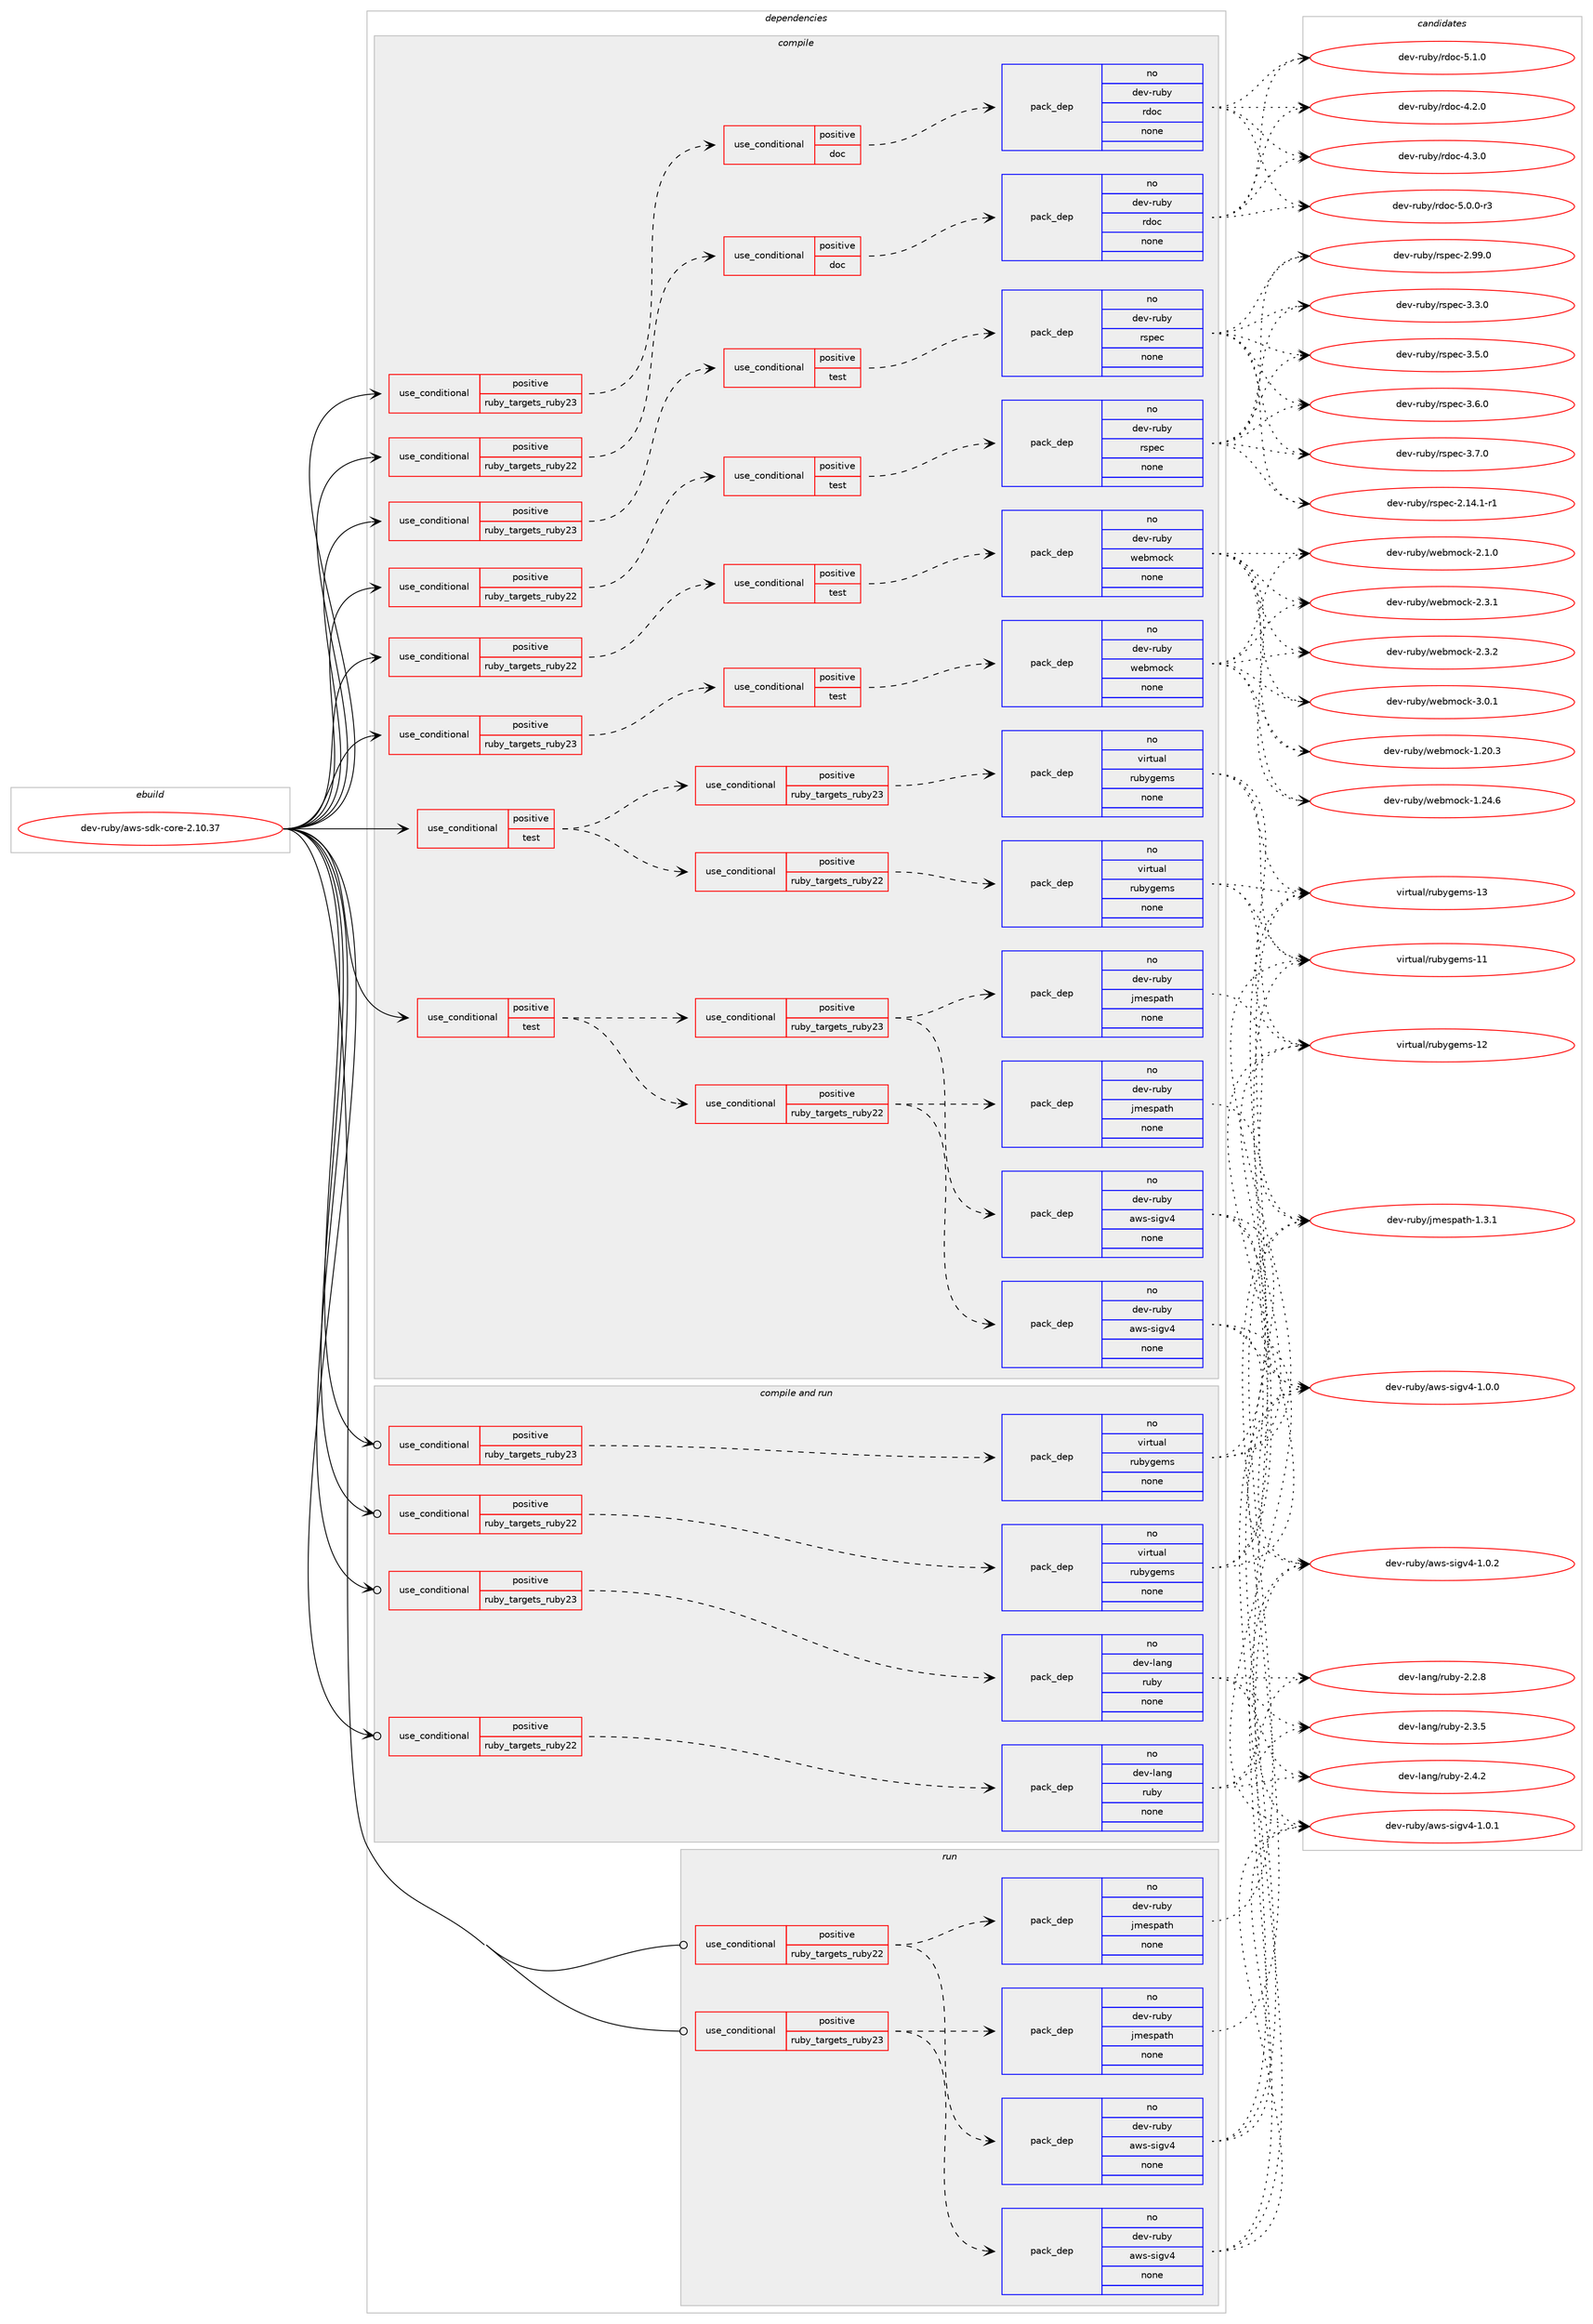 digraph prolog {

# *************
# Graph options
# *************

newrank=true;
concentrate=true;
compound=true;
graph [rankdir=LR,fontname=Helvetica,fontsize=10,ranksep=1.5];#, ranksep=2.5, nodesep=0.2];
edge  [arrowhead=vee];
node  [fontname=Helvetica,fontsize=10];

# **********
# The ebuild
# **********

subgraph cluster_leftcol {
color=gray;
rank=same;
label=<<i>ebuild</i>>;
id [label="dev-ruby/aws-sdk-core-2.10.37", color=red, width=4, href="../dev-ruby/aws-sdk-core-2.10.37.svg"];
}

# ****************
# The dependencies
# ****************

subgraph cluster_midcol {
color=gray;
label=<<i>dependencies</i>>;
subgraph cluster_compile {
fillcolor="#eeeeee";
style=filled;
label=<<i>compile</i>>;
subgraph cond52170 {
dependency229290 [label=<<TABLE BORDER="0" CELLBORDER="1" CELLSPACING="0" CELLPADDING="4"><TR><TD ROWSPAN="3" CELLPADDING="10">use_conditional</TD></TR><TR><TD>positive</TD></TR><TR><TD>ruby_targets_ruby22</TD></TR></TABLE>>, shape=none, color=red];
subgraph cond52171 {
dependency229291 [label=<<TABLE BORDER="0" CELLBORDER="1" CELLSPACING="0" CELLPADDING="4"><TR><TD ROWSPAN="3" CELLPADDING="10">use_conditional</TD></TR><TR><TD>positive</TD></TR><TR><TD>doc</TD></TR></TABLE>>, shape=none, color=red];
subgraph pack173046 {
dependency229292 [label=<<TABLE BORDER="0" CELLBORDER="1" CELLSPACING="0" CELLPADDING="4" WIDTH="220"><TR><TD ROWSPAN="6" CELLPADDING="30">pack_dep</TD></TR><TR><TD WIDTH="110">no</TD></TR><TR><TD>dev-ruby</TD></TR><TR><TD>rdoc</TD></TR><TR><TD>none</TD></TR><TR><TD></TD></TR></TABLE>>, shape=none, color=blue];
}
dependency229291:e -> dependency229292:w [weight=20,style="dashed",arrowhead="vee"];
}
dependency229290:e -> dependency229291:w [weight=20,style="dashed",arrowhead="vee"];
}
id:e -> dependency229290:w [weight=20,style="solid",arrowhead="vee"];
subgraph cond52172 {
dependency229293 [label=<<TABLE BORDER="0" CELLBORDER="1" CELLSPACING="0" CELLPADDING="4"><TR><TD ROWSPAN="3" CELLPADDING="10">use_conditional</TD></TR><TR><TD>positive</TD></TR><TR><TD>ruby_targets_ruby22</TD></TR></TABLE>>, shape=none, color=red];
subgraph cond52173 {
dependency229294 [label=<<TABLE BORDER="0" CELLBORDER="1" CELLSPACING="0" CELLPADDING="4"><TR><TD ROWSPAN="3" CELLPADDING="10">use_conditional</TD></TR><TR><TD>positive</TD></TR><TR><TD>test</TD></TR></TABLE>>, shape=none, color=red];
subgraph pack173047 {
dependency229295 [label=<<TABLE BORDER="0" CELLBORDER="1" CELLSPACING="0" CELLPADDING="4" WIDTH="220"><TR><TD ROWSPAN="6" CELLPADDING="30">pack_dep</TD></TR><TR><TD WIDTH="110">no</TD></TR><TR><TD>dev-ruby</TD></TR><TR><TD>rspec</TD></TR><TR><TD>none</TD></TR><TR><TD></TD></TR></TABLE>>, shape=none, color=blue];
}
dependency229294:e -> dependency229295:w [weight=20,style="dashed",arrowhead="vee"];
}
dependency229293:e -> dependency229294:w [weight=20,style="dashed",arrowhead="vee"];
}
id:e -> dependency229293:w [weight=20,style="solid",arrowhead="vee"];
subgraph cond52174 {
dependency229296 [label=<<TABLE BORDER="0" CELLBORDER="1" CELLSPACING="0" CELLPADDING="4"><TR><TD ROWSPAN="3" CELLPADDING="10">use_conditional</TD></TR><TR><TD>positive</TD></TR><TR><TD>ruby_targets_ruby22</TD></TR></TABLE>>, shape=none, color=red];
subgraph cond52175 {
dependency229297 [label=<<TABLE BORDER="0" CELLBORDER="1" CELLSPACING="0" CELLPADDING="4"><TR><TD ROWSPAN="3" CELLPADDING="10">use_conditional</TD></TR><TR><TD>positive</TD></TR><TR><TD>test</TD></TR></TABLE>>, shape=none, color=red];
subgraph pack173048 {
dependency229298 [label=<<TABLE BORDER="0" CELLBORDER="1" CELLSPACING="0" CELLPADDING="4" WIDTH="220"><TR><TD ROWSPAN="6" CELLPADDING="30">pack_dep</TD></TR><TR><TD WIDTH="110">no</TD></TR><TR><TD>dev-ruby</TD></TR><TR><TD>webmock</TD></TR><TR><TD>none</TD></TR><TR><TD></TD></TR></TABLE>>, shape=none, color=blue];
}
dependency229297:e -> dependency229298:w [weight=20,style="dashed",arrowhead="vee"];
}
dependency229296:e -> dependency229297:w [weight=20,style="dashed",arrowhead="vee"];
}
id:e -> dependency229296:w [weight=20,style="solid",arrowhead="vee"];
subgraph cond52176 {
dependency229299 [label=<<TABLE BORDER="0" CELLBORDER="1" CELLSPACING="0" CELLPADDING="4"><TR><TD ROWSPAN="3" CELLPADDING="10">use_conditional</TD></TR><TR><TD>positive</TD></TR><TR><TD>ruby_targets_ruby23</TD></TR></TABLE>>, shape=none, color=red];
subgraph cond52177 {
dependency229300 [label=<<TABLE BORDER="0" CELLBORDER="1" CELLSPACING="0" CELLPADDING="4"><TR><TD ROWSPAN="3" CELLPADDING="10">use_conditional</TD></TR><TR><TD>positive</TD></TR><TR><TD>doc</TD></TR></TABLE>>, shape=none, color=red];
subgraph pack173049 {
dependency229301 [label=<<TABLE BORDER="0" CELLBORDER="1" CELLSPACING="0" CELLPADDING="4" WIDTH="220"><TR><TD ROWSPAN="6" CELLPADDING="30">pack_dep</TD></TR><TR><TD WIDTH="110">no</TD></TR><TR><TD>dev-ruby</TD></TR><TR><TD>rdoc</TD></TR><TR><TD>none</TD></TR><TR><TD></TD></TR></TABLE>>, shape=none, color=blue];
}
dependency229300:e -> dependency229301:w [weight=20,style="dashed",arrowhead="vee"];
}
dependency229299:e -> dependency229300:w [weight=20,style="dashed",arrowhead="vee"];
}
id:e -> dependency229299:w [weight=20,style="solid",arrowhead="vee"];
subgraph cond52178 {
dependency229302 [label=<<TABLE BORDER="0" CELLBORDER="1" CELLSPACING="0" CELLPADDING="4"><TR><TD ROWSPAN="3" CELLPADDING="10">use_conditional</TD></TR><TR><TD>positive</TD></TR><TR><TD>ruby_targets_ruby23</TD></TR></TABLE>>, shape=none, color=red];
subgraph cond52179 {
dependency229303 [label=<<TABLE BORDER="0" CELLBORDER="1" CELLSPACING="0" CELLPADDING="4"><TR><TD ROWSPAN="3" CELLPADDING="10">use_conditional</TD></TR><TR><TD>positive</TD></TR><TR><TD>test</TD></TR></TABLE>>, shape=none, color=red];
subgraph pack173050 {
dependency229304 [label=<<TABLE BORDER="0" CELLBORDER="1" CELLSPACING="0" CELLPADDING="4" WIDTH="220"><TR><TD ROWSPAN="6" CELLPADDING="30">pack_dep</TD></TR><TR><TD WIDTH="110">no</TD></TR><TR><TD>dev-ruby</TD></TR><TR><TD>rspec</TD></TR><TR><TD>none</TD></TR><TR><TD></TD></TR></TABLE>>, shape=none, color=blue];
}
dependency229303:e -> dependency229304:w [weight=20,style="dashed",arrowhead="vee"];
}
dependency229302:e -> dependency229303:w [weight=20,style="dashed",arrowhead="vee"];
}
id:e -> dependency229302:w [weight=20,style="solid",arrowhead="vee"];
subgraph cond52180 {
dependency229305 [label=<<TABLE BORDER="0" CELLBORDER="1" CELLSPACING="0" CELLPADDING="4"><TR><TD ROWSPAN="3" CELLPADDING="10">use_conditional</TD></TR><TR><TD>positive</TD></TR><TR><TD>ruby_targets_ruby23</TD></TR></TABLE>>, shape=none, color=red];
subgraph cond52181 {
dependency229306 [label=<<TABLE BORDER="0" CELLBORDER="1" CELLSPACING="0" CELLPADDING="4"><TR><TD ROWSPAN="3" CELLPADDING="10">use_conditional</TD></TR><TR><TD>positive</TD></TR><TR><TD>test</TD></TR></TABLE>>, shape=none, color=red];
subgraph pack173051 {
dependency229307 [label=<<TABLE BORDER="0" CELLBORDER="1" CELLSPACING="0" CELLPADDING="4" WIDTH="220"><TR><TD ROWSPAN="6" CELLPADDING="30">pack_dep</TD></TR><TR><TD WIDTH="110">no</TD></TR><TR><TD>dev-ruby</TD></TR><TR><TD>webmock</TD></TR><TR><TD>none</TD></TR><TR><TD></TD></TR></TABLE>>, shape=none, color=blue];
}
dependency229306:e -> dependency229307:w [weight=20,style="dashed",arrowhead="vee"];
}
dependency229305:e -> dependency229306:w [weight=20,style="dashed",arrowhead="vee"];
}
id:e -> dependency229305:w [weight=20,style="solid",arrowhead="vee"];
subgraph cond52182 {
dependency229308 [label=<<TABLE BORDER="0" CELLBORDER="1" CELLSPACING="0" CELLPADDING="4"><TR><TD ROWSPAN="3" CELLPADDING="10">use_conditional</TD></TR><TR><TD>positive</TD></TR><TR><TD>test</TD></TR></TABLE>>, shape=none, color=red];
subgraph cond52183 {
dependency229309 [label=<<TABLE BORDER="0" CELLBORDER="1" CELLSPACING="0" CELLPADDING="4"><TR><TD ROWSPAN="3" CELLPADDING="10">use_conditional</TD></TR><TR><TD>positive</TD></TR><TR><TD>ruby_targets_ruby22</TD></TR></TABLE>>, shape=none, color=red];
subgraph pack173052 {
dependency229310 [label=<<TABLE BORDER="0" CELLBORDER="1" CELLSPACING="0" CELLPADDING="4" WIDTH="220"><TR><TD ROWSPAN="6" CELLPADDING="30">pack_dep</TD></TR><TR><TD WIDTH="110">no</TD></TR><TR><TD>dev-ruby</TD></TR><TR><TD>aws-sigv4</TD></TR><TR><TD>none</TD></TR><TR><TD></TD></TR></TABLE>>, shape=none, color=blue];
}
dependency229309:e -> dependency229310:w [weight=20,style="dashed",arrowhead="vee"];
subgraph pack173053 {
dependency229311 [label=<<TABLE BORDER="0" CELLBORDER="1" CELLSPACING="0" CELLPADDING="4" WIDTH="220"><TR><TD ROWSPAN="6" CELLPADDING="30">pack_dep</TD></TR><TR><TD WIDTH="110">no</TD></TR><TR><TD>dev-ruby</TD></TR><TR><TD>jmespath</TD></TR><TR><TD>none</TD></TR><TR><TD></TD></TR></TABLE>>, shape=none, color=blue];
}
dependency229309:e -> dependency229311:w [weight=20,style="dashed",arrowhead="vee"];
}
dependency229308:e -> dependency229309:w [weight=20,style="dashed",arrowhead="vee"];
subgraph cond52184 {
dependency229312 [label=<<TABLE BORDER="0" CELLBORDER="1" CELLSPACING="0" CELLPADDING="4"><TR><TD ROWSPAN="3" CELLPADDING="10">use_conditional</TD></TR><TR><TD>positive</TD></TR><TR><TD>ruby_targets_ruby23</TD></TR></TABLE>>, shape=none, color=red];
subgraph pack173054 {
dependency229313 [label=<<TABLE BORDER="0" CELLBORDER="1" CELLSPACING="0" CELLPADDING="4" WIDTH="220"><TR><TD ROWSPAN="6" CELLPADDING="30">pack_dep</TD></TR><TR><TD WIDTH="110">no</TD></TR><TR><TD>dev-ruby</TD></TR><TR><TD>aws-sigv4</TD></TR><TR><TD>none</TD></TR><TR><TD></TD></TR></TABLE>>, shape=none, color=blue];
}
dependency229312:e -> dependency229313:w [weight=20,style="dashed",arrowhead="vee"];
subgraph pack173055 {
dependency229314 [label=<<TABLE BORDER="0" CELLBORDER="1" CELLSPACING="0" CELLPADDING="4" WIDTH="220"><TR><TD ROWSPAN="6" CELLPADDING="30">pack_dep</TD></TR><TR><TD WIDTH="110">no</TD></TR><TR><TD>dev-ruby</TD></TR><TR><TD>jmespath</TD></TR><TR><TD>none</TD></TR><TR><TD></TD></TR></TABLE>>, shape=none, color=blue];
}
dependency229312:e -> dependency229314:w [weight=20,style="dashed",arrowhead="vee"];
}
dependency229308:e -> dependency229312:w [weight=20,style="dashed",arrowhead="vee"];
}
id:e -> dependency229308:w [weight=20,style="solid",arrowhead="vee"];
subgraph cond52185 {
dependency229315 [label=<<TABLE BORDER="0" CELLBORDER="1" CELLSPACING="0" CELLPADDING="4"><TR><TD ROWSPAN="3" CELLPADDING="10">use_conditional</TD></TR><TR><TD>positive</TD></TR><TR><TD>test</TD></TR></TABLE>>, shape=none, color=red];
subgraph cond52186 {
dependency229316 [label=<<TABLE BORDER="0" CELLBORDER="1" CELLSPACING="0" CELLPADDING="4"><TR><TD ROWSPAN="3" CELLPADDING="10">use_conditional</TD></TR><TR><TD>positive</TD></TR><TR><TD>ruby_targets_ruby22</TD></TR></TABLE>>, shape=none, color=red];
subgraph pack173056 {
dependency229317 [label=<<TABLE BORDER="0" CELLBORDER="1" CELLSPACING="0" CELLPADDING="4" WIDTH="220"><TR><TD ROWSPAN="6" CELLPADDING="30">pack_dep</TD></TR><TR><TD WIDTH="110">no</TD></TR><TR><TD>virtual</TD></TR><TR><TD>rubygems</TD></TR><TR><TD>none</TD></TR><TR><TD></TD></TR></TABLE>>, shape=none, color=blue];
}
dependency229316:e -> dependency229317:w [weight=20,style="dashed",arrowhead="vee"];
}
dependency229315:e -> dependency229316:w [weight=20,style="dashed",arrowhead="vee"];
subgraph cond52187 {
dependency229318 [label=<<TABLE BORDER="0" CELLBORDER="1" CELLSPACING="0" CELLPADDING="4"><TR><TD ROWSPAN="3" CELLPADDING="10">use_conditional</TD></TR><TR><TD>positive</TD></TR><TR><TD>ruby_targets_ruby23</TD></TR></TABLE>>, shape=none, color=red];
subgraph pack173057 {
dependency229319 [label=<<TABLE BORDER="0" CELLBORDER="1" CELLSPACING="0" CELLPADDING="4" WIDTH="220"><TR><TD ROWSPAN="6" CELLPADDING="30">pack_dep</TD></TR><TR><TD WIDTH="110">no</TD></TR><TR><TD>virtual</TD></TR><TR><TD>rubygems</TD></TR><TR><TD>none</TD></TR><TR><TD></TD></TR></TABLE>>, shape=none, color=blue];
}
dependency229318:e -> dependency229319:w [weight=20,style="dashed",arrowhead="vee"];
}
dependency229315:e -> dependency229318:w [weight=20,style="dashed",arrowhead="vee"];
}
id:e -> dependency229315:w [weight=20,style="solid",arrowhead="vee"];
}
subgraph cluster_compileandrun {
fillcolor="#eeeeee";
style=filled;
label=<<i>compile and run</i>>;
subgraph cond52188 {
dependency229320 [label=<<TABLE BORDER="0" CELLBORDER="1" CELLSPACING="0" CELLPADDING="4"><TR><TD ROWSPAN="3" CELLPADDING="10">use_conditional</TD></TR><TR><TD>positive</TD></TR><TR><TD>ruby_targets_ruby22</TD></TR></TABLE>>, shape=none, color=red];
subgraph pack173058 {
dependency229321 [label=<<TABLE BORDER="0" CELLBORDER="1" CELLSPACING="0" CELLPADDING="4" WIDTH="220"><TR><TD ROWSPAN="6" CELLPADDING="30">pack_dep</TD></TR><TR><TD WIDTH="110">no</TD></TR><TR><TD>dev-lang</TD></TR><TR><TD>ruby</TD></TR><TR><TD>none</TD></TR><TR><TD></TD></TR></TABLE>>, shape=none, color=blue];
}
dependency229320:e -> dependency229321:w [weight=20,style="dashed",arrowhead="vee"];
}
id:e -> dependency229320:w [weight=20,style="solid",arrowhead="odotvee"];
subgraph cond52189 {
dependency229322 [label=<<TABLE BORDER="0" CELLBORDER="1" CELLSPACING="0" CELLPADDING="4"><TR><TD ROWSPAN="3" CELLPADDING="10">use_conditional</TD></TR><TR><TD>positive</TD></TR><TR><TD>ruby_targets_ruby22</TD></TR></TABLE>>, shape=none, color=red];
subgraph pack173059 {
dependency229323 [label=<<TABLE BORDER="0" CELLBORDER="1" CELLSPACING="0" CELLPADDING="4" WIDTH="220"><TR><TD ROWSPAN="6" CELLPADDING="30">pack_dep</TD></TR><TR><TD WIDTH="110">no</TD></TR><TR><TD>virtual</TD></TR><TR><TD>rubygems</TD></TR><TR><TD>none</TD></TR><TR><TD></TD></TR></TABLE>>, shape=none, color=blue];
}
dependency229322:e -> dependency229323:w [weight=20,style="dashed",arrowhead="vee"];
}
id:e -> dependency229322:w [weight=20,style="solid",arrowhead="odotvee"];
subgraph cond52190 {
dependency229324 [label=<<TABLE BORDER="0" CELLBORDER="1" CELLSPACING="0" CELLPADDING="4"><TR><TD ROWSPAN="3" CELLPADDING="10">use_conditional</TD></TR><TR><TD>positive</TD></TR><TR><TD>ruby_targets_ruby23</TD></TR></TABLE>>, shape=none, color=red];
subgraph pack173060 {
dependency229325 [label=<<TABLE BORDER="0" CELLBORDER="1" CELLSPACING="0" CELLPADDING="4" WIDTH="220"><TR><TD ROWSPAN="6" CELLPADDING="30">pack_dep</TD></TR><TR><TD WIDTH="110">no</TD></TR><TR><TD>dev-lang</TD></TR><TR><TD>ruby</TD></TR><TR><TD>none</TD></TR><TR><TD></TD></TR></TABLE>>, shape=none, color=blue];
}
dependency229324:e -> dependency229325:w [weight=20,style="dashed",arrowhead="vee"];
}
id:e -> dependency229324:w [weight=20,style="solid",arrowhead="odotvee"];
subgraph cond52191 {
dependency229326 [label=<<TABLE BORDER="0" CELLBORDER="1" CELLSPACING="0" CELLPADDING="4"><TR><TD ROWSPAN="3" CELLPADDING="10">use_conditional</TD></TR><TR><TD>positive</TD></TR><TR><TD>ruby_targets_ruby23</TD></TR></TABLE>>, shape=none, color=red];
subgraph pack173061 {
dependency229327 [label=<<TABLE BORDER="0" CELLBORDER="1" CELLSPACING="0" CELLPADDING="4" WIDTH="220"><TR><TD ROWSPAN="6" CELLPADDING="30">pack_dep</TD></TR><TR><TD WIDTH="110">no</TD></TR><TR><TD>virtual</TD></TR><TR><TD>rubygems</TD></TR><TR><TD>none</TD></TR><TR><TD></TD></TR></TABLE>>, shape=none, color=blue];
}
dependency229326:e -> dependency229327:w [weight=20,style="dashed",arrowhead="vee"];
}
id:e -> dependency229326:w [weight=20,style="solid",arrowhead="odotvee"];
}
subgraph cluster_run {
fillcolor="#eeeeee";
style=filled;
label=<<i>run</i>>;
subgraph cond52192 {
dependency229328 [label=<<TABLE BORDER="0" CELLBORDER="1" CELLSPACING="0" CELLPADDING="4"><TR><TD ROWSPAN="3" CELLPADDING="10">use_conditional</TD></TR><TR><TD>positive</TD></TR><TR><TD>ruby_targets_ruby22</TD></TR></TABLE>>, shape=none, color=red];
subgraph pack173062 {
dependency229329 [label=<<TABLE BORDER="0" CELLBORDER="1" CELLSPACING="0" CELLPADDING="4" WIDTH="220"><TR><TD ROWSPAN="6" CELLPADDING="30">pack_dep</TD></TR><TR><TD WIDTH="110">no</TD></TR><TR><TD>dev-ruby</TD></TR><TR><TD>aws-sigv4</TD></TR><TR><TD>none</TD></TR><TR><TD></TD></TR></TABLE>>, shape=none, color=blue];
}
dependency229328:e -> dependency229329:w [weight=20,style="dashed",arrowhead="vee"];
subgraph pack173063 {
dependency229330 [label=<<TABLE BORDER="0" CELLBORDER="1" CELLSPACING="0" CELLPADDING="4" WIDTH="220"><TR><TD ROWSPAN="6" CELLPADDING="30">pack_dep</TD></TR><TR><TD WIDTH="110">no</TD></TR><TR><TD>dev-ruby</TD></TR><TR><TD>jmespath</TD></TR><TR><TD>none</TD></TR><TR><TD></TD></TR></TABLE>>, shape=none, color=blue];
}
dependency229328:e -> dependency229330:w [weight=20,style="dashed",arrowhead="vee"];
}
id:e -> dependency229328:w [weight=20,style="solid",arrowhead="odot"];
subgraph cond52193 {
dependency229331 [label=<<TABLE BORDER="0" CELLBORDER="1" CELLSPACING="0" CELLPADDING="4"><TR><TD ROWSPAN="3" CELLPADDING="10">use_conditional</TD></TR><TR><TD>positive</TD></TR><TR><TD>ruby_targets_ruby23</TD></TR></TABLE>>, shape=none, color=red];
subgraph pack173064 {
dependency229332 [label=<<TABLE BORDER="0" CELLBORDER="1" CELLSPACING="0" CELLPADDING="4" WIDTH="220"><TR><TD ROWSPAN="6" CELLPADDING="30">pack_dep</TD></TR><TR><TD WIDTH="110">no</TD></TR><TR><TD>dev-ruby</TD></TR><TR><TD>aws-sigv4</TD></TR><TR><TD>none</TD></TR><TR><TD></TD></TR></TABLE>>, shape=none, color=blue];
}
dependency229331:e -> dependency229332:w [weight=20,style="dashed",arrowhead="vee"];
subgraph pack173065 {
dependency229333 [label=<<TABLE BORDER="0" CELLBORDER="1" CELLSPACING="0" CELLPADDING="4" WIDTH="220"><TR><TD ROWSPAN="6" CELLPADDING="30">pack_dep</TD></TR><TR><TD WIDTH="110">no</TD></TR><TR><TD>dev-ruby</TD></TR><TR><TD>jmespath</TD></TR><TR><TD>none</TD></TR><TR><TD></TD></TR></TABLE>>, shape=none, color=blue];
}
dependency229331:e -> dependency229333:w [weight=20,style="dashed",arrowhead="vee"];
}
id:e -> dependency229331:w [weight=20,style="solid",arrowhead="odot"];
}
}

# **************
# The candidates
# **************

subgraph cluster_choices {
rank=same;
color=gray;
label=<<i>candidates</i>>;

subgraph choice173046 {
color=black;
nodesep=1;
choice10010111845114117981214711410011199455246504648 [label="dev-ruby/rdoc-4.2.0", color=red, width=4,href="../dev-ruby/rdoc-4.2.0.svg"];
choice10010111845114117981214711410011199455246514648 [label="dev-ruby/rdoc-4.3.0", color=red, width=4,href="../dev-ruby/rdoc-4.3.0.svg"];
choice100101118451141179812147114100111994553464846484511451 [label="dev-ruby/rdoc-5.0.0-r3", color=red, width=4,href="../dev-ruby/rdoc-5.0.0-r3.svg"];
choice10010111845114117981214711410011199455346494648 [label="dev-ruby/rdoc-5.1.0", color=red, width=4,href="../dev-ruby/rdoc-5.1.0.svg"];
dependency229292:e -> choice10010111845114117981214711410011199455246504648:w [style=dotted,weight="100"];
dependency229292:e -> choice10010111845114117981214711410011199455246514648:w [style=dotted,weight="100"];
dependency229292:e -> choice100101118451141179812147114100111994553464846484511451:w [style=dotted,weight="100"];
dependency229292:e -> choice10010111845114117981214711410011199455346494648:w [style=dotted,weight="100"];
}
subgraph choice173047 {
color=black;
nodesep=1;
choice10010111845114117981214711411511210199455046495246494511449 [label="dev-ruby/rspec-2.14.1-r1", color=red, width=4,href="../dev-ruby/rspec-2.14.1-r1.svg"];
choice1001011184511411798121471141151121019945504657574648 [label="dev-ruby/rspec-2.99.0", color=red, width=4,href="../dev-ruby/rspec-2.99.0.svg"];
choice10010111845114117981214711411511210199455146514648 [label="dev-ruby/rspec-3.3.0", color=red, width=4,href="../dev-ruby/rspec-3.3.0.svg"];
choice10010111845114117981214711411511210199455146534648 [label="dev-ruby/rspec-3.5.0", color=red, width=4,href="../dev-ruby/rspec-3.5.0.svg"];
choice10010111845114117981214711411511210199455146544648 [label="dev-ruby/rspec-3.6.0", color=red, width=4,href="../dev-ruby/rspec-3.6.0.svg"];
choice10010111845114117981214711411511210199455146554648 [label="dev-ruby/rspec-3.7.0", color=red, width=4,href="../dev-ruby/rspec-3.7.0.svg"];
dependency229295:e -> choice10010111845114117981214711411511210199455046495246494511449:w [style=dotted,weight="100"];
dependency229295:e -> choice1001011184511411798121471141151121019945504657574648:w [style=dotted,weight="100"];
dependency229295:e -> choice10010111845114117981214711411511210199455146514648:w [style=dotted,weight="100"];
dependency229295:e -> choice10010111845114117981214711411511210199455146534648:w [style=dotted,weight="100"];
dependency229295:e -> choice10010111845114117981214711411511210199455146544648:w [style=dotted,weight="100"];
dependency229295:e -> choice10010111845114117981214711411511210199455146554648:w [style=dotted,weight="100"];
}
subgraph choice173048 {
color=black;
nodesep=1;
choice100101118451141179812147119101981091119910745494650484651 [label="dev-ruby/webmock-1.20.3", color=red, width=4,href="../dev-ruby/webmock-1.20.3.svg"];
choice100101118451141179812147119101981091119910745494650524654 [label="dev-ruby/webmock-1.24.6", color=red, width=4,href="../dev-ruby/webmock-1.24.6.svg"];
choice1001011184511411798121471191019810911199107455046494648 [label="dev-ruby/webmock-2.1.0", color=red, width=4,href="../dev-ruby/webmock-2.1.0.svg"];
choice1001011184511411798121471191019810911199107455046514649 [label="dev-ruby/webmock-2.3.1", color=red, width=4,href="../dev-ruby/webmock-2.3.1.svg"];
choice1001011184511411798121471191019810911199107455046514650 [label="dev-ruby/webmock-2.3.2", color=red, width=4,href="../dev-ruby/webmock-2.3.2.svg"];
choice1001011184511411798121471191019810911199107455146484649 [label="dev-ruby/webmock-3.0.1", color=red, width=4,href="../dev-ruby/webmock-3.0.1.svg"];
dependency229298:e -> choice100101118451141179812147119101981091119910745494650484651:w [style=dotted,weight="100"];
dependency229298:e -> choice100101118451141179812147119101981091119910745494650524654:w [style=dotted,weight="100"];
dependency229298:e -> choice1001011184511411798121471191019810911199107455046494648:w [style=dotted,weight="100"];
dependency229298:e -> choice1001011184511411798121471191019810911199107455046514649:w [style=dotted,weight="100"];
dependency229298:e -> choice1001011184511411798121471191019810911199107455046514650:w [style=dotted,weight="100"];
dependency229298:e -> choice1001011184511411798121471191019810911199107455146484649:w [style=dotted,weight="100"];
}
subgraph choice173049 {
color=black;
nodesep=1;
choice10010111845114117981214711410011199455246504648 [label="dev-ruby/rdoc-4.2.0", color=red, width=4,href="../dev-ruby/rdoc-4.2.0.svg"];
choice10010111845114117981214711410011199455246514648 [label="dev-ruby/rdoc-4.3.0", color=red, width=4,href="../dev-ruby/rdoc-4.3.0.svg"];
choice100101118451141179812147114100111994553464846484511451 [label="dev-ruby/rdoc-5.0.0-r3", color=red, width=4,href="../dev-ruby/rdoc-5.0.0-r3.svg"];
choice10010111845114117981214711410011199455346494648 [label="dev-ruby/rdoc-5.1.0", color=red, width=4,href="../dev-ruby/rdoc-5.1.0.svg"];
dependency229301:e -> choice10010111845114117981214711410011199455246504648:w [style=dotted,weight="100"];
dependency229301:e -> choice10010111845114117981214711410011199455246514648:w [style=dotted,weight="100"];
dependency229301:e -> choice100101118451141179812147114100111994553464846484511451:w [style=dotted,weight="100"];
dependency229301:e -> choice10010111845114117981214711410011199455346494648:w [style=dotted,weight="100"];
}
subgraph choice173050 {
color=black;
nodesep=1;
choice10010111845114117981214711411511210199455046495246494511449 [label="dev-ruby/rspec-2.14.1-r1", color=red, width=4,href="../dev-ruby/rspec-2.14.1-r1.svg"];
choice1001011184511411798121471141151121019945504657574648 [label="dev-ruby/rspec-2.99.0", color=red, width=4,href="../dev-ruby/rspec-2.99.0.svg"];
choice10010111845114117981214711411511210199455146514648 [label="dev-ruby/rspec-3.3.0", color=red, width=4,href="../dev-ruby/rspec-3.3.0.svg"];
choice10010111845114117981214711411511210199455146534648 [label="dev-ruby/rspec-3.5.0", color=red, width=4,href="../dev-ruby/rspec-3.5.0.svg"];
choice10010111845114117981214711411511210199455146544648 [label="dev-ruby/rspec-3.6.0", color=red, width=4,href="../dev-ruby/rspec-3.6.0.svg"];
choice10010111845114117981214711411511210199455146554648 [label="dev-ruby/rspec-3.7.0", color=red, width=4,href="../dev-ruby/rspec-3.7.0.svg"];
dependency229304:e -> choice10010111845114117981214711411511210199455046495246494511449:w [style=dotted,weight="100"];
dependency229304:e -> choice1001011184511411798121471141151121019945504657574648:w [style=dotted,weight="100"];
dependency229304:e -> choice10010111845114117981214711411511210199455146514648:w [style=dotted,weight="100"];
dependency229304:e -> choice10010111845114117981214711411511210199455146534648:w [style=dotted,weight="100"];
dependency229304:e -> choice10010111845114117981214711411511210199455146544648:w [style=dotted,weight="100"];
dependency229304:e -> choice10010111845114117981214711411511210199455146554648:w [style=dotted,weight="100"];
}
subgraph choice173051 {
color=black;
nodesep=1;
choice100101118451141179812147119101981091119910745494650484651 [label="dev-ruby/webmock-1.20.3", color=red, width=4,href="../dev-ruby/webmock-1.20.3.svg"];
choice100101118451141179812147119101981091119910745494650524654 [label="dev-ruby/webmock-1.24.6", color=red, width=4,href="../dev-ruby/webmock-1.24.6.svg"];
choice1001011184511411798121471191019810911199107455046494648 [label="dev-ruby/webmock-2.1.0", color=red, width=4,href="../dev-ruby/webmock-2.1.0.svg"];
choice1001011184511411798121471191019810911199107455046514649 [label="dev-ruby/webmock-2.3.1", color=red, width=4,href="../dev-ruby/webmock-2.3.1.svg"];
choice1001011184511411798121471191019810911199107455046514650 [label="dev-ruby/webmock-2.3.2", color=red, width=4,href="../dev-ruby/webmock-2.3.2.svg"];
choice1001011184511411798121471191019810911199107455146484649 [label="dev-ruby/webmock-3.0.1", color=red, width=4,href="../dev-ruby/webmock-3.0.1.svg"];
dependency229307:e -> choice100101118451141179812147119101981091119910745494650484651:w [style=dotted,weight="100"];
dependency229307:e -> choice100101118451141179812147119101981091119910745494650524654:w [style=dotted,weight="100"];
dependency229307:e -> choice1001011184511411798121471191019810911199107455046494648:w [style=dotted,weight="100"];
dependency229307:e -> choice1001011184511411798121471191019810911199107455046514649:w [style=dotted,weight="100"];
dependency229307:e -> choice1001011184511411798121471191019810911199107455046514650:w [style=dotted,weight="100"];
dependency229307:e -> choice1001011184511411798121471191019810911199107455146484649:w [style=dotted,weight="100"];
}
subgraph choice173052 {
color=black;
nodesep=1;
choice100101118451141179812147971191154511510510311852454946484648 [label="dev-ruby/aws-sigv4-1.0.0", color=red, width=4,href="../dev-ruby/aws-sigv4-1.0.0.svg"];
choice100101118451141179812147971191154511510510311852454946484649 [label="dev-ruby/aws-sigv4-1.0.1", color=red, width=4,href="../dev-ruby/aws-sigv4-1.0.1.svg"];
choice100101118451141179812147971191154511510510311852454946484650 [label="dev-ruby/aws-sigv4-1.0.2", color=red, width=4,href="../dev-ruby/aws-sigv4-1.0.2.svg"];
dependency229310:e -> choice100101118451141179812147971191154511510510311852454946484648:w [style=dotted,weight="100"];
dependency229310:e -> choice100101118451141179812147971191154511510510311852454946484649:w [style=dotted,weight="100"];
dependency229310:e -> choice100101118451141179812147971191154511510510311852454946484650:w [style=dotted,weight="100"];
}
subgraph choice173053 {
color=black;
nodesep=1;
choice10010111845114117981214710610910111511297116104454946514649 [label="dev-ruby/jmespath-1.3.1", color=red, width=4,href="../dev-ruby/jmespath-1.3.1.svg"];
dependency229311:e -> choice10010111845114117981214710610910111511297116104454946514649:w [style=dotted,weight="100"];
}
subgraph choice173054 {
color=black;
nodesep=1;
choice100101118451141179812147971191154511510510311852454946484648 [label="dev-ruby/aws-sigv4-1.0.0", color=red, width=4,href="../dev-ruby/aws-sigv4-1.0.0.svg"];
choice100101118451141179812147971191154511510510311852454946484649 [label="dev-ruby/aws-sigv4-1.0.1", color=red, width=4,href="../dev-ruby/aws-sigv4-1.0.1.svg"];
choice100101118451141179812147971191154511510510311852454946484650 [label="dev-ruby/aws-sigv4-1.0.2", color=red, width=4,href="../dev-ruby/aws-sigv4-1.0.2.svg"];
dependency229313:e -> choice100101118451141179812147971191154511510510311852454946484648:w [style=dotted,weight="100"];
dependency229313:e -> choice100101118451141179812147971191154511510510311852454946484649:w [style=dotted,weight="100"];
dependency229313:e -> choice100101118451141179812147971191154511510510311852454946484650:w [style=dotted,weight="100"];
}
subgraph choice173055 {
color=black;
nodesep=1;
choice10010111845114117981214710610910111511297116104454946514649 [label="dev-ruby/jmespath-1.3.1", color=red, width=4,href="../dev-ruby/jmespath-1.3.1.svg"];
dependency229314:e -> choice10010111845114117981214710610910111511297116104454946514649:w [style=dotted,weight="100"];
}
subgraph choice173056 {
color=black;
nodesep=1;
choice118105114116117971084711411798121103101109115454949 [label="virtual/rubygems-11", color=red, width=4,href="../virtual/rubygems-11.svg"];
choice118105114116117971084711411798121103101109115454950 [label="virtual/rubygems-12", color=red, width=4,href="../virtual/rubygems-12.svg"];
choice118105114116117971084711411798121103101109115454951 [label="virtual/rubygems-13", color=red, width=4,href="../virtual/rubygems-13.svg"];
dependency229317:e -> choice118105114116117971084711411798121103101109115454949:w [style=dotted,weight="100"];
dependency229317:e -> choice118105114116117971084711411798121103101109115454950:w [style=dotted,weight="100"];
dependency229317:e -> choice118105114116117971084711411798121103101109115454951:w [style=dotted,weight="100"];
}
subgraph choice173057 {
color=black;
nodesep=1;
choice118105114116117971084711411798121103101109115454949 [label="virtual/rubygems-11", color=red, width=4,href="../virtual/rubygems-11.svg"];
choice118105114116117971084711411798121103101109115454950 [label="virtual/rubygems-12", color=red, width=4,href="../virtual/rubygems-12.svg"];
choice118105114116117971084711411798121103101109115454951 [label="virtual/rubygems-13", color=red, width=4,href="../virtual/rubygems-13.svg"];
dependency229319:e -> choice118105114116117971084711411798121103101109115454949:w [style=dotted,weight="100"];
dependency229319:e -> choice118105114116117971084711411798121103101109115454950:w [style=dotted,weight="100"];
dependency229319:e -> choice118105114116117971084711411798121103101109115454951:w [style=dotted,weight="100"];
}
subgraph choice173058 {
color=black;
nodesep=1;
choice10010111845108971101034711411798121455046504656 [label="dev-lang/ruby-2.2.8", color=red, width=4,href="../dev-lang/ruby-2.2.8.svg"];
choice10010111845108971101034711411798121455046514653 [label="dev-lang/ruby-2.3.5", color=red, width=4,href="../dev-lang/ruby-2.3.5.svg"];
choice10010111845108971101034711411798121455046524650 [label="dev-lang/ruby-2.4.2", color=red, width=4,href="../dev-lang/ruby-2.4.2.svg"];
dependency229321:e -> choice10010111845108971101034711411798121455046504656:w [style=dotted,weight="100"];
dependency229321:e -> choice10010111845108971101034711411798121455046514653:w [style=dotted,weight="100"];
dependency229321:e -> choice10010111845108971101034711411798121455046524650:w [style=dotted,weight="100"];
}
subgraph choice173059 {
color=black;
nodesep=1;
choice118105114116117971084711411798121103101109115454949 [label="virtual/rubygems-11", color=red, width=4,href="../virtual/rubygems-11.svg"];
choice118105114116117971084711411798121103101109115454950 [label="virtual/rubygems-12", color=red, width=4,href="../virtual/rubygems-12.svg"];
choice118105114116117971084711411798121103101109115454951 [label="virtual/rubygems-13", color=red, width=4,href="../virtual/rubygems-13.svg"];
dependency229323:e -> choice118105114116117971084711411798121103101109115454949:w [style=dotted,weight="100"];
dependency229323:e -> choice118105114116117971084711411798121103101109115454950:w [style=dotted,weight="100"];
dependency229323:e -> choice118105114116117971084711411798121103101109115454951:w [style=dotted,weight="100"];
}
subgraph choice173060 {
color=black;
nodesep=1;
choice10010111845108971101034711411798121455046504656 [label="dev-lang/ruby-2.2.8", color=red, width=4,href="../dev-lang/ruby-2.2.8.svg"];
choice10010111845108971101034711411798121455046514653 [label="dev-lang/ruby-2.3.5", color=red, width=4,href="../dev-lang/ruby-2.3.5.svg"];
choice10010111845108971101034711411798121455046524650 [label="dev-lang/ruby-2.4.2", color=red, width=4,href="../dev-lang/ruby-2.4.2.svg"];
dependency229325:e -> choice10010111845108971101034711411798121455046504656:w [style=dotted,weight="100"];
dependency229325:e -> choice10010111845108971101034711411798121455046514653:w [style=dotted,weight="100"];
dependency229325:e -> choice10010111845108971101034711411798121455046524650:w [style=dotted,weight="100"];
}
subgraph choice173061 {
color=black;
nodesep=1;
choice118105114116117971084711411798121103101109115454949 [label="virtual/rubygems-11", color=red, width=4,href="../virtual/rubygems-11.svg"];
choice118105114116117971084711411798121103101109115454950 [label="virtual/rubygems-12", color=red, width=4,href="../virtual/rubygems-12.svg"];
choice118105114116117971084711411798121103101109115454951 [label="virtual/rubygems-13", color=red, width=4,href="../virtual/rubygems-13.svg"];
dependency229327:e -> choice118105114116117971084711411798121103101109115454949:w [style=dotted,weight="100"];
dependency229327:e -> choice118105114116117971084711411798121103101109115454950:w [style=dotted,weight="100"];
dependency229327:e -> choice118105114116117971084711411798121103101109115454951:w [style=dotted,weight="100"];
}
subgraph choice173062 {
color=black;
nodesep=1;
choice100101118451141179812147971191154511510510311852454946484648 [label="dev-ruby/aws-sigv4-1.0.0", color=red, width=4,href="../dev-ruby/aws-sigv4-1.0.0.svg"];
choice100101118451141179812147971191154511510510311852454946484649 [label="dev-ruby/aws-sigv4-1.0.1", color=red, width=4,href="../dev-ruby/aws-sigv4-1.0.1.svg"];
choice100101118451141179812147971191154511510510311852454946484650 [label="dev-ruby/aws-sigv4-1.0.2", color=red, width=4,href="../dev-ruby/aws-sigv4-1.0.2.svg"];
dependency229329:e -> choice100101118451141179812147971191154511510510311852454946484648:w [style=dotted,weight="100"];
dependency229329:e -> choice100101118451141179812147971191154511510510311852454946484649:w [style=dotted,weight="100"];
dependency229329:e -> choice100101118451141179812147971191154511510510311852454946484650:w [style=dotted,weight="100"];
}
subgraph choice173063 {
color=black;
nodesep=1;
choice10010111845114117981214710610910111511297116104454946514649 [label="dev-ruby/jmespath-1.3.1", color=red, width=4,href="../dev-ruby/jmespath-1.3.1.svg"];
dependency229330:e -> choice10010111845114117981214710610910111511297116104454946514649:w [style=dotted,weight="100"];
}
subgraph choice173064 {
color=black;
nodesep=1;
choice100101118451141179812147971191154511510510311852454946484648 [label="dev-ruby/aws-sigv4-1.0.0", color=red, width=4,href="../dev-ruby/aws-sigv4-1.0.0.svg"];
choice100101118451141179812147971191154511510510311852454946484649 [label="dev-ruby/aws-sigv4-1.0.1", color=red, width=4,href="../dev-ruby/aws-sigv4-1.0.1.svg"];
choice100101118451141179812147971191154511510510311852454946484650 [label="dev-ruby/aws-sigv4-1.0.2", color=red, width=4,href="../dev-ruby/aws-sigv4-1.0.2.svg"];
dependency229332:e -> choice100101118451141179812147971191154511510510311852454946484648:w [style=dotted,weight="100"];
dependency229332:e -> choice100101118451141179812147971191154511510510311852454946484649:w [style=dotted,weight="100"];
dependency229332:e -> choice100101118451141179812147971191154511510510311852454946484650:w [style=dotted,weight="100"];
}
subgraph choice173065 {
color=black;
nodesep=1;
choice10010111845114117981214710610910111511297116104454946514649 [label="dev-ruby/jmespath-1.3.1", color=red, width=4,href="../dev-ruby/jmespath-1.3.1.svg"];
dependency229333:e -> choice10010111845114117981214710610910111511297116104454946514649:w [style=dotted,weight="100"];
}
}

}
